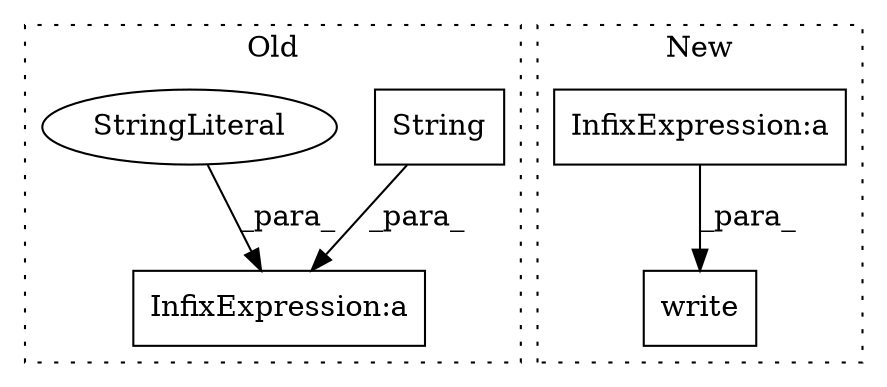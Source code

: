 digraph G {
subgraph cluster0 {
1 [label="String" a="32" s="5283,5304" l="7,1" shape="box"];
3 [label="InfixExpression:a" a="27" s="5306" l="3" shape="box"];
4 [label="StringLiteral" a="45" s="5309" l="3" shape="ellipse"];
label = "Old";
style="dotted";
}
subgraph cluster1 {
2 [label="write" a="32" s="4960,5028" l="6,1" shape="box"];
5 [label="InfixExpression:a" a="27" s="5005" l="3" shape="box"];
label = "New";
style="dotted";
}
1 -> 3 [label="_para_"];
4 -> 3 [label="_para_"];
5 -> 2 [label="_para_"];
}